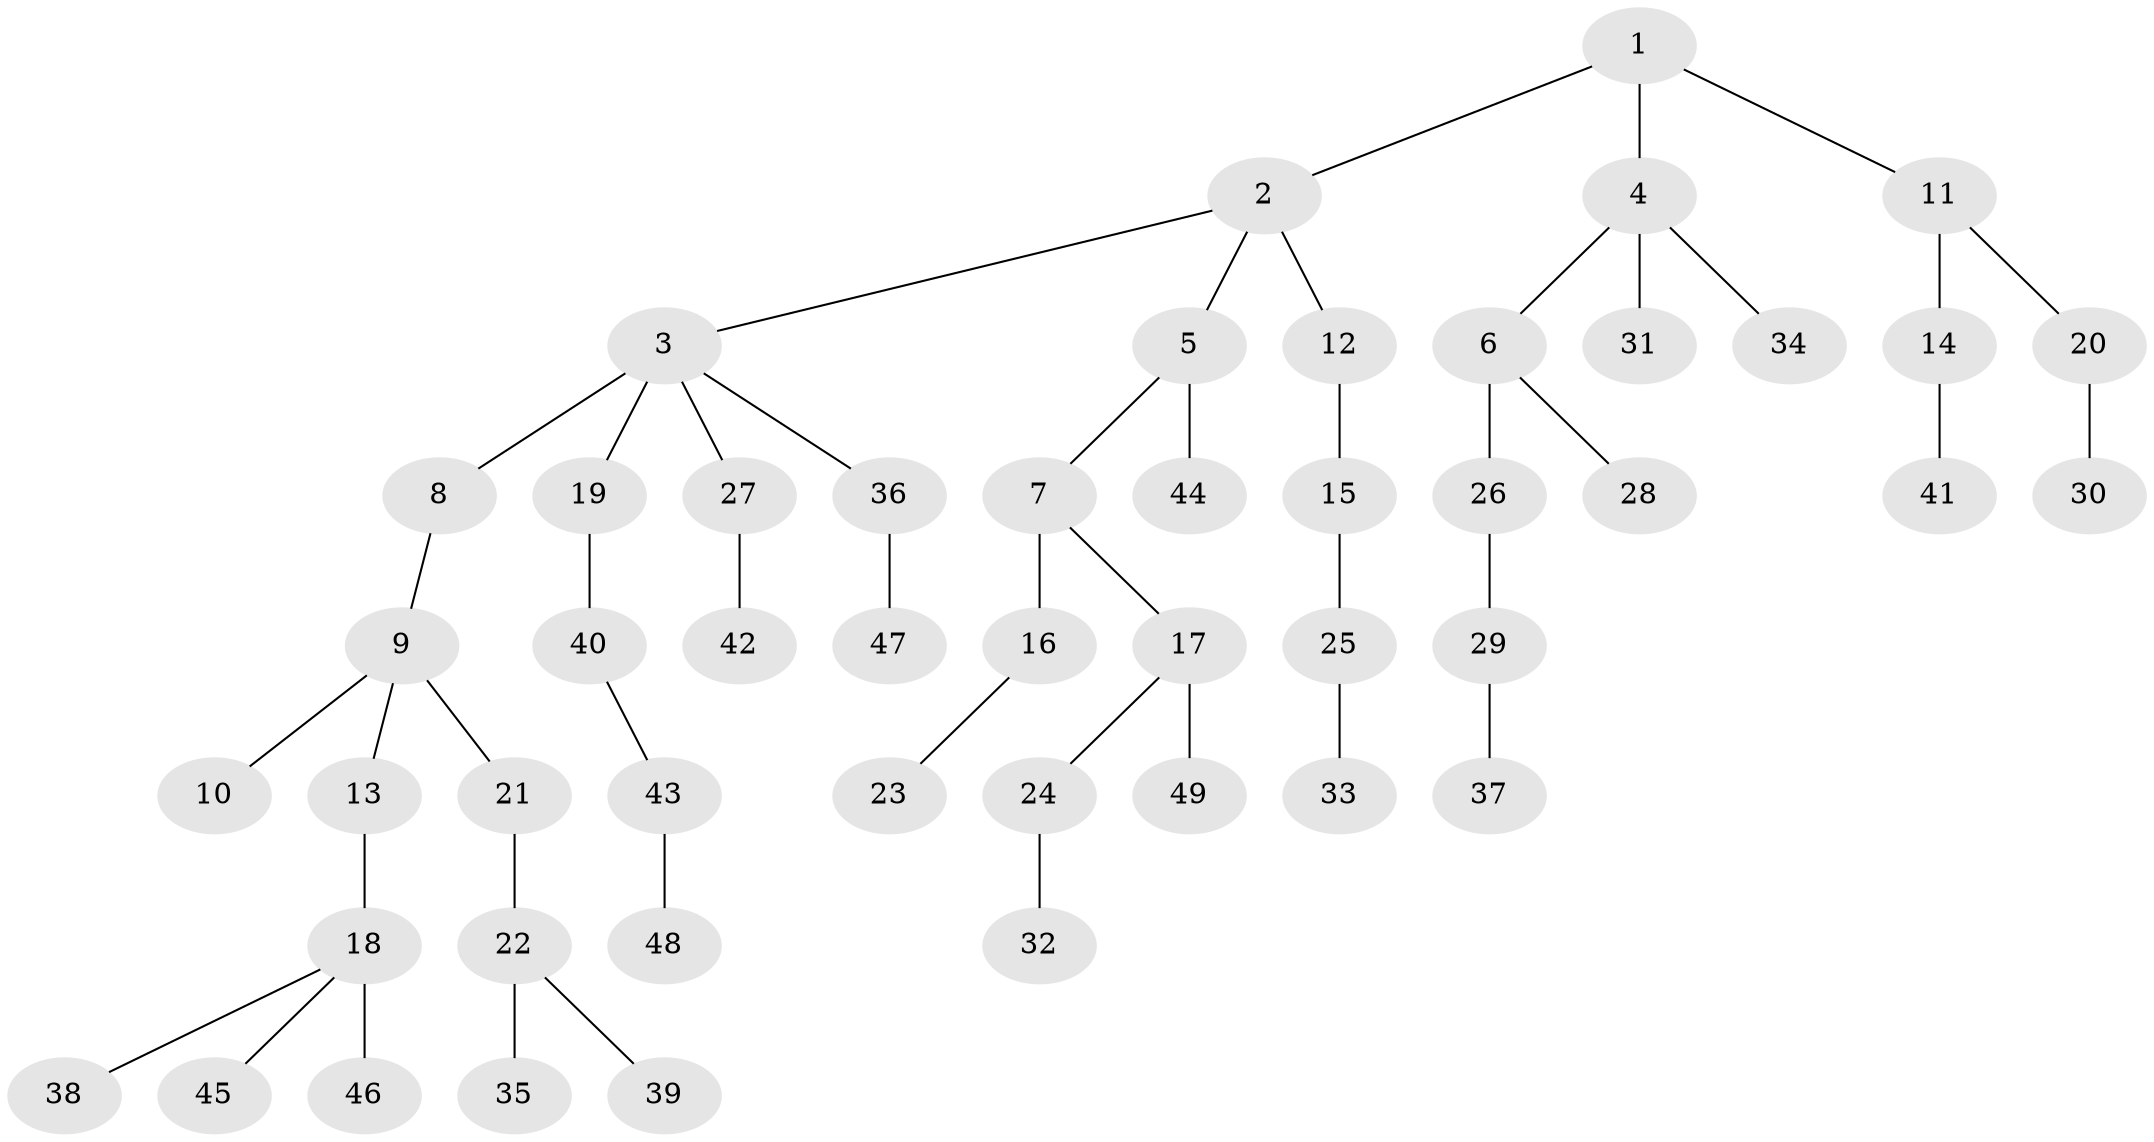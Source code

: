 // original degree distribution, {4: 0.07526881720430108, 5: 0.03225806451612903, 3: 0.17204301075268819, 2: 0.22580645161290322, 1: 0.4838709677419355, 6: 0.010752688172043012}
// Generated by graph-tools (version 1.1) at 2025/36/03/09/25 02:36:29]
// undirected, 49 vertices, 48 edges
graph export_dot {
graph [start="1"]
  node [color=gray90,style=filled];
  1;
  2;
  3;
  4;
  5;
  6;
  7;
  8;
  9;
  10;
  11;
  12;
  13;
  14;
  15;
  16;
  17;
  18;
  19;
  20;
  21;
  22;
  23;
  24;
  25;
  26;
  27;
  28;
  29;
  30;
  31;
  32;
  33;
  34;
  35;
  36;
  37;
  38;
  39;
  40;
  41;
  42;
  43;
  44;
  45;
  46;
  47;
  48;
  49;
  1 -- 2 [weight=1.0];
  1 -- 4 [weight=1.0];
  1 -- 11 [weight=1.0];
  2 -- 3 [weight=1.0];
  2 -- 5 [weight=1.0];
  2 -- 12 [weight=1.0];
  3 -- 8 [weight=2.0];
  3 -- 19 [weight=1.0];
  3 -- 27 [weight=1.0];
  3 -- 36 [weight=1.0];
  4 -- 6 [weight=1.0];
  4 -- 31 [weight=1.0];
  4 -- 34 [weight=1.0];
  5 -- 7 [weight=1.0];
  5 -- 44 [weight=1.0];
  6 -- 26 [weight=1.0];
  6 -- 28 [weight=1.0];
  7 -- 16 [weight=4.0];
  7 -- 17 [weight=1.0];
  8 -- 9 [weight=1.0];
  9 -- 10 [weight=1.0];
  9 -- 13 [weight=1.0];
  9 -- 21 [weight=1.0];
  11 -- 14 [weight=1.0];
  11 -- 20 [weight=1.0];
  12 -- 15 [weight=1.0];
  13 -- 18 [weight=2.0];
  14 -- 41 [weight=1.0];
  15 -- 25 [weight=1.0];
  16 -- 23 [weight=1.0];
  17 -- 24 [weight=1.0];
  17 -- 49 [weight=1.0];
  18 -- 38 [weight=1.0];
  18 -- 45 [weight=1.0];
  18 -- 46 [weight=1.0];
  19 -- 40 [weight=1.0];
  20 -- 30 [weight=2.0];
  21 -- 22 [weight=1.0];
  22 -- 35 [weight=1.0];
  22 -- 39 [weight=1.0];
  24 -- 32 [weight=1.0];
  25 -- 33 [weight=2.0];
  26 -- 29 [weight=1.0];
  27 -- 42 [weight=1.0];
  29 -- 37 [weight=1.0];
  36 -- 47 [weight=1.0];
  40 -- 43 [weight=1.0];
  43 -- 48 [weight=1.0];
}

